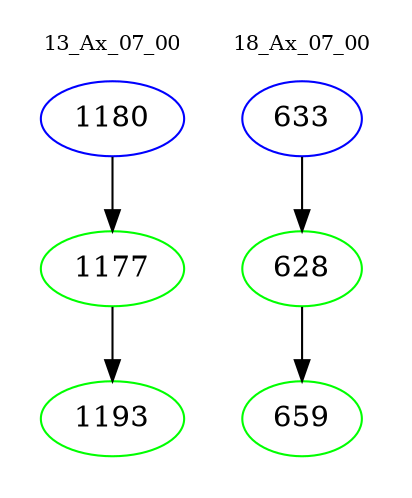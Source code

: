 digraph{
subgraph cluster_0 {
color = white
label = "13_Ax_07_00";
fontsize=10;
T0_1180 [label="1180", color="blue"]
T0_1180 -> T0_1177 [color="black"]
T0_1177 [label="1177", color="green"]
T0_1177 -> T0_1193 [color="black"]
T0_1193 [label="1193", color="green"]
}
subgraph cluster_1 {
color = white
label = "18_Ax_07_00";
fontsize=10;
T1_633 [label="633", color="blue"]
T1_633 -> T1_628 [color="black"]
T1_628 [label="628", color="green"]
T1_628 -> T1_659 [color="black"]
T1_659 [label="659", color="green"]
}
}
